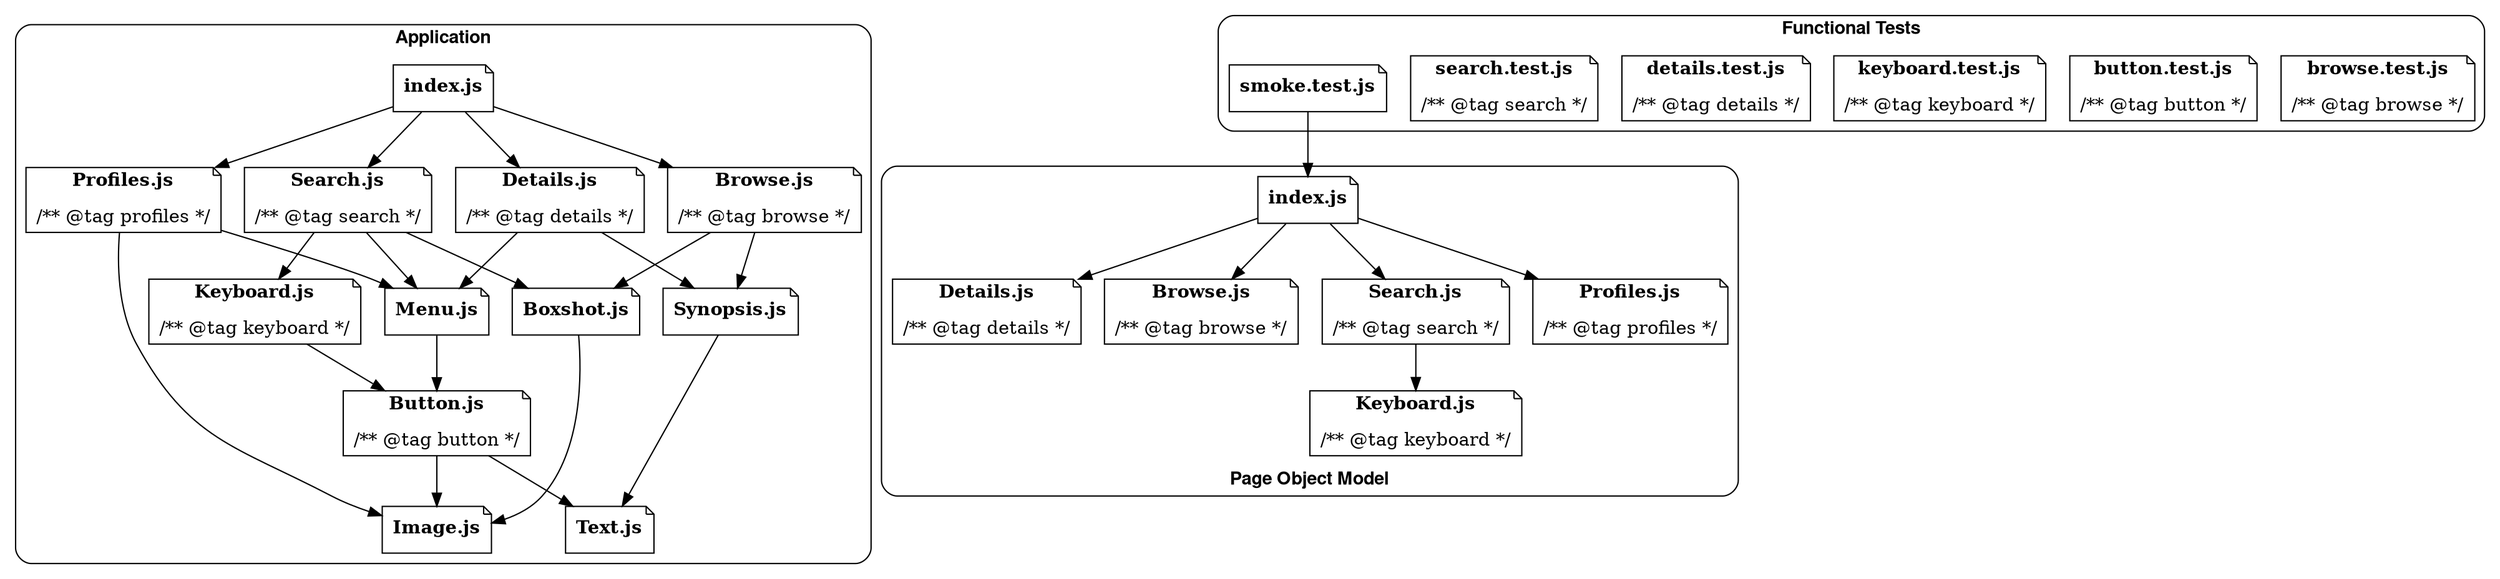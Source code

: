 digraph G {
  graph [shape = box; style = rounded; fontname = "Helvetica,Arial,sans-serif";];
  node [shape = note; style = rounded;];
  
  subgraph routes {
    label = <<b>Application</b>>;
    cluster = true;
    
    route_index [label = <<b>index.js</b>>;];
    route_profiles [label = <<b>Profiles.js</b><br/><br/>/** @tag profiles */>;];
    route_search [label = <<b>Search.js</b><br/><br/>/** @tag search */>;];
    route_details [label = <<b>Details.js</b><br/><br/>/** @tag details */>;];
    route_browse [label = <<b>Browse.js</b><br/><br/>/** @tag browse */>;];
    component_menu [label = <<b>Menu.js</b>>;];
    component_keyboard [label = <<b>Keyboard.js</b><br/><br/>/** @tag keyboard */>;];
    component_boxshot [label = <<b>Boxshot.js</b>>;];
    component_synopsis [label = <<b>Synopsis.js</b>>;];
    component_button [label = <<b>Button.js</b><br/><br/>/** @tag button */>;];
    component_image [label = <<b>Image.js</b>>;];
    component_text [label = <<b>Text.js</b>>;];
    
    route_index -> route_browse;
    route_index -> route_profiles;
    route_index -> route_details;
    route_index -> route_search;
    route_browse -> component_synopsis;
    route_browse -> component_boxshot;
    route_profiles -> component_menu;
    route_profiles -> component_image;
    route_details -> component_synopsis;
    route_details -> component_menu;
    route_search -> component_menu;
    route_search -> component_boxshot;
    route_search -> component_keyboard;
    
    component_menu -> component_button;
    component_keyboard -> component_button;
    component_boxshot -> component_image;
    component_synopsis -> component_text;
    component_button -> component_image;
    component_button -> component_text;
  }
  
  subgraph tests {
    label = <<b>Functional Tests</b>>;
    cluster = true;
    
    test_browse [label = <<b>browse.test.js</b><br/><br/>/** @tag browse */>;];
    test_button [label = <<b>button.test.js</b><br/><br/>/** @tag button */>;];
    test_keyboard [label = <<b>keyboard.test.js</b><br/><br/>/** @tag keyboard */>;];
    test_details [label = <<b>details.test.js</b><br/><br/>/** @tag details */>;];
    test_search [label = <<b>search.test.js</b><br/><br/>/** @tag search */>;];
    test_smoke [label = <<b>smoke.test.js</b>>;];
  }
  
  subgraph page_object_model {
    label = <<b>Page Object Model</b>>;
    labelloc = "b";
    cluster = true;
    
    pom_index [label = <<b>index.js</b>>;];
    pom_search [label = <<b>Search.js</b><br/><br/>/** @tag search */>;];
    pom_profiles [label = <<b>Profiles.js</b><br/><br/>/** @tag profiles */>;];
    pom_details [label = <<b>Details.js</b><br/><br/>/** @tag details */>;];
    pom_browse [label = <<b>Browse.js</b><br/><br/>/** @tag browse */>;];
    pom_keyboard [label = <<b>Keyboard.js</b><br/><br/>/** @tag keyboard */>;];
    
    test_smoke -> pom_index;
    
    pom_index -> pom_search;
    pom_index -> pom_profiles;
    pom_index -> pom_details;
    pom_index -> pom_browse;
    pom_search -> pom_keyboard;
  }
}

